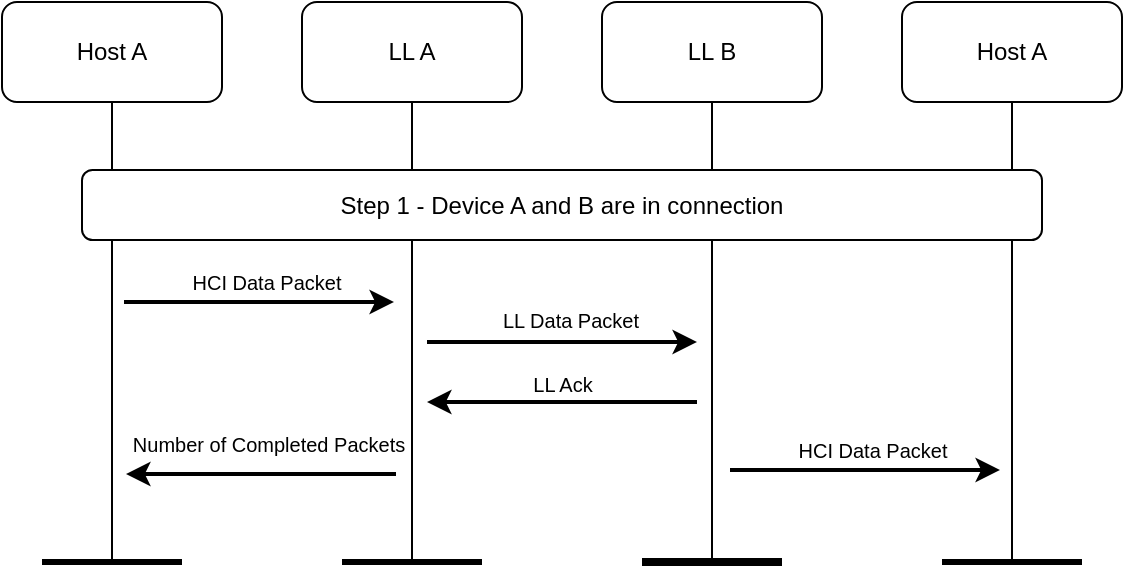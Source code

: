 <mxfile version="15.6.0" type="device"><diagram id="i6dPC1jiwnuRhrxa9m5D" name="Page-1"><mxGraphModel dx="652" dy="327" grid="1" gridSize="10" guides="1" tooltips="1" connect="1" arrows="1" fold="1" page="1" pageScale="1" pageWidth="850" pageHeight="1100" math="0" shadow="0"><root><mxCell id="0"/><mxCell id="1" parent="0"/><mxCell id="cfSgRSrmIqgotWHOfl02-8" style="edgeStyle=orthogonalEdgeStyle;rounded=0;orthogonalLoop=1;jettySize=auto;html=1;exitX=0.5;exitY=1;exitDx=0;exitDy=0;endArrow=none;endFill=0;" edge="1" parent="1" source="cfSgRSrmIqgotWHOfl02-2"><mxGeometry relative="1" as="geometry"><mxPoint x="95" y="320" as="targetPoint"/></mxGeometry></mxCell><mxCell id="cfSgRSrmIqgotWHOfl02-2" value="Host A" style="rounded=1;whiteSpace=wrap;html=1;" vertex="1" parent="1"><mxGeometry x="40" y="40" width="110" height="50" as="geometry"/></mxCell><mxCell id="cfSgRSrmIqgotWHOfl02-9" style="edgeStyle=orthogonalEdgeStyle;rounded=0;orthogonalLoop=1;jettySize=auto;html=1;exitX=0.5;exitY=1;exitDx=0;exitDy=0;endArrow=none;endFill=0;" edge="1" parent="1" source="cfSgRSrmIqgotWHOfl02-3"><mxGeometry relative="1" as="geometry"><mxPoint x="245" y="320" as="targetPoint"/></mxGeometry></mxCell><mxCell id="cfSgRSrmIqgotWHOfl02-3" value="&lt;div&gt;LL A&lt;/div&gt;" style="rounded=1;whiteSpace=wrap;html=1;" vertex="1" parent="1"><mxGeometry x="190" y="40" width="110" height="50" as="geometry"/></mxCell><mxCell id="cfSgRSrmIqgotWHOfl02-10" style="edgeStyle=orthogonalEdgeStyle;rounded=0;orthogonalLoop=1;jettySize=auto;html=1;exitX=0.5;exitY=1;exitDx=0;exitDy=0;endArrow=none;endFill=0;" edge="1" parent="1" source="cfSgRSrmIqgotWHOfl02-4"><mxGeometry relative="1" as="geometry"><mxPoint x="395" y="320" as="targetPoint"/></mxGeometry></mxCell><mxCell id="cfSgRSrmIqgotWHOfl02-4" value="&lt;div&gt;LL B&lt;br&gt;&lt;/div&gt;" style="rounded=1;whiteSpace=wrap;html=1;" vertex="1" parent="1"><mxGeometry x="340" y="40" width="110" height="50" as="geometry"/></mxCell><mxCell id="cfSgRSrmIqgotWHOfl02-11" style="edgeStyle=orthogonalEdgeStyle;rounded=0;orthogonalLoop=1;jettySize=auto;html=1;exitX=0.5;exitY=1;exitDx=0;exitDy=0;endArrow=none;endFill=0;" edge="1" parent="1" source="cfSgRSrmIqgotWHOfl02-5"><mxGeometry relative="1" as="geometry"><mxPoint x="545" y="320" as="targetPoint"/></mxGeometry></mxCell><mxCell id="cfSgRSrmIqgotWHOfl02-5" value="Host A" style="rounded=1;whiteSpace=wrap;html=1;" vertex="1" parent="1"><mxGeometry x="490" y="40" width="110" height="50" as="geometry"/></mxCell><mxCell id="cfSgRSrmIqgotWHOfl02-7" value="" style="endArrow=none;html=1;rounded=0;strokeWidth=3;" edge="1" parent="1"><mxGeometry width="50" height="50" relative="1" as="geometry"><mxPoint x="60" y="320" as="sourcePoint"/><mxPoint x="130" y="320" as="targetPoint"/></mxGeometry></mxCell><mxCell id="cfSgRSrmIqgotWHOfl02-13" value="" style="endArrow=none;html=1;rounded=0;strokeWidth=3;" edge="1" parent="1"><mxGeometry width="50" height="50" relative="1" as="geometry"><mxPoint x="210" y="320" as="sourcePoint"/><mxPoint x="280" y="320" as="targetPoint"/></mxGeometry></mxCell><mxCell id="cfSgRSrmIqgotWHOfl02-14" value="" style="endArrow=none;html=1;rounded=0;strokeWidth=4;" edge="1" parent="1"><mxGeometry width="50" height="50" relative="1" as="geometry"><mxPoint x="360.0" y="320" as="sourcePoint"/><mxPoint x="430.0" y="320" as="targetPoint"/></mxGeometry></mxCell><mxCell id="cfSgRSrmIqgotWHOfl02-15" value="" style="endArrow=none;html=1;rounded=0;strokeWidth=3;" edge="1" parent="1"><mxGeometry width="50" height="50" relative="1" as="geometry"><mxPoint x="510.0" y="320" as="sourcePoint"/><mxPoint x="580" y="320" as="targetPoint"/></mxGeometry></mxCell><mxCell id="cfSgRSrmIqgotWHOfl02-1" value="Step 1 - Device A and B are in connection" style="rounded=1;whiteSpace=wrap;html=1;" vertex="1" parent="1"><mxGeometry x="80" y="124" width="480" height="35" as="geometry"/></mxCell><mxCell id="cfSgRSrmIqgotWHOfl02-16" value="" style="endArrow=classic;html=1;rounded=0;strokeWidth=2;" edge="1" parent="1"><mxGeometry width="50" height="50" relative="1" as="geometry"><mxPoint x="101" y="190" as="sourcePoint"/><mxPoint x="236" y="190" as="targetPoint"/></mxGeometry></mxCell><mxCell id="cfSgRSrmIqgotWHOfl02-18" value="HCI Data Packet" style="edgeLabel;html=1;align=center;verticalAlign=middle;resizable=0;points=[];fontSize=10;" vertex="1" connectable="0" parent="cfSgRSrmIqgotWHOfl02-16"><mxGeometry x="0.167" y="1" relative="1" as="geometry"><mxPoint x="-8" y="-9" as="offset"/></mxGeometry></mxCell><mxCell id="cfSgRSrmIqgotWHOfl02-23" value="" style="endArrow=classic;html=1;rounded=0;strokeWidth=2;" edge="1" parent="1"><mxGeometry width="50" height="50" relative="1" as="geometry"><mxPoint x="252.5" y="210" as="sourcePoint"/><mxPoint x="387.5" y="210" as="targetPoint"/></mxGeometry></mxCell><mxCell id="cfSgRSrmIqgotWHOfl02-24" value="LL Data Packet" style="edgeLabel;html=1;align=center;verticalAlign=middle;resizable=0;points=[];fontSize=10;" vertex="1" connectable="0" parent="cfSgRSrmIqgotWHOfl02-23"><mxGeometry x="0.167" y="1" relative="1" as="geometry"><mxPoint x="-8" y="-10" as="offset"/></mxGeometry></mxCell><mxCell id="cfSgRSrmIqgotWHOfl02-25" value="" style="endArrow=classic;html=1;rounded=0;strokeWidth=2;" edge="1" parent="1"><mxGeometry width="50" height="50" relative="1" as="geometry"><mxPoint x="387.5" y="240" as="sourcePoint"/><mxPoint x="252.5" y="240" as="targetPoint"/></mxGeometry></mxCell><mxCell id="cfSgRSrmIqgotWHOfl02-26" value="LL Ack" style="edgeLabel;html=1;align=center;verticalAlign=middle;resizable=0;points=[];fontSize=10;" vertex="1" connectable="0" parent="cfSgRSrmIqgotWHOfl02-25"><mxGeometry x="0.167" y="1" relative="1" as="geometry"><mxPoint x="11" y="-10" as="offset"/></mxGeometry></mxCell><mxCell id="cfSgRSrmIqgotWHOfl02-29" value="" style="endArrow=classic;html=1;rounded=0;strokeWidth=2;" edge="1" parent="1"><mxGeometry width="50" height="50" relative="1" as="geometry"><mxPoint x="237.0" y="276" as="sourcePoint"/><mxPoint x="102" y="276" as="targetPoint"/></mxGeometry></mxCell><mxCell id="cfSgRSrmIqgotWHOfl02-30" value="Number of Completed Packets" style="edgeLabel;html=1;align=center;verticalAlign=middle;resizable=0;points=[];fontSize=10;" vertex="1" connectable="0" parent="cfSgRSrmIqgotWHOfl02-29"><mxGeometry x="0.167" y="1" relative="1" as="geometry"><mxPoint x="15" y="-16" as="offset"/></mxGeometry></mxCell><mxCell id="cfSgRSrmIqgotWHOfl02-31" value="" style="endArrow=classic;html=1;rounded=0;strokeWidth=2;" edge="1" parent="1"><mxGeometry width="50" height="50" relative="1" as="geometry"><mxPoint x="404.0" y="274" as="sourcePoint"/><mxPoint x="539" y="274" as="targetPoint"/></mxGeometry></mxCell><mxCell id="cfSgRSrmIqgotWHOfl02-32" value="HCI Data Packet" style="edgeLabel;html=1;align=center;verticalAlign=middle;resizable=0;points=[];fontSize=10;" vertex="1" connectable="0" parent="cfSgRSrmIqgotWHOfl02-31"><mxGeometry x="0.167" y="1" relative="1" as="geometry"><mxPoint x="-8" y="-9" as="offset"/></mxGeometry></mxCell></root></mxGraphModel></diagram></mxfile>